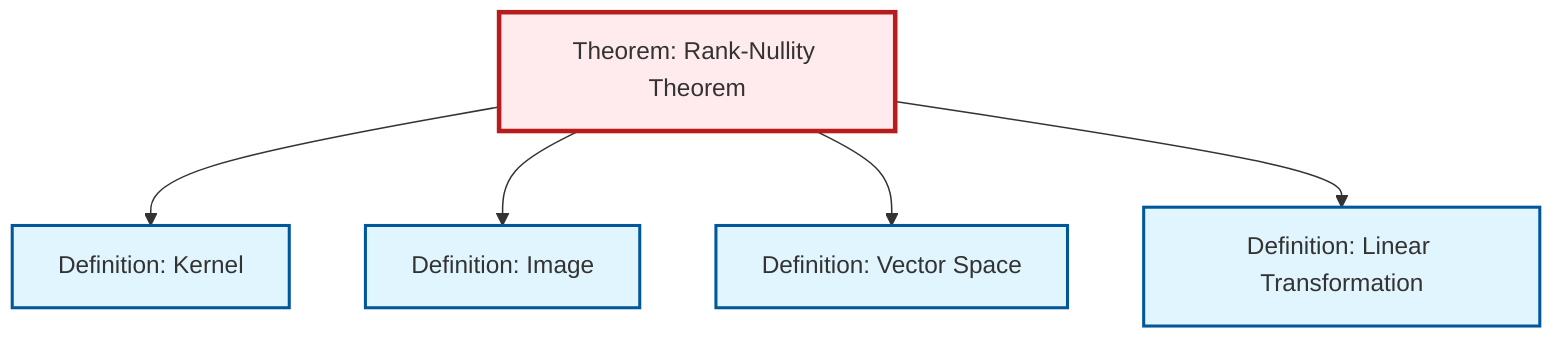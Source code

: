 graph TD
    classDef definition fill:#e1f5fe,stroke:#01579b,stroke-width:2px
    classDef theorem fill:#f3e5f5,stroke:#4a148c,stroke-width:2px
    classDef axiom fill:#fff3e0,stroke:#e65100,stroke-width:2px
    classDef example fill:#e8f5e9,stroke:#1b5e20,stroke-width:2px
    classDef current fill:#ffebee,stroke:#b71c1c,stroke-width:3px
    thm-rank-nullity["Theorem: Rank-Nullity Theorem"]:::theorem
    def-kernel["Definition: Kernel"]:::definition
    def-vector-space["Definition: Vector Space"]:::definition
    def-image["Definition: Image"]:::definition
    def-linear-transformation["Definition: Linear Transformation"]:::definition
    thm-rank-nullity --> def-kernel
    thm-rank-nullity --> def-image
    thm-rank-nullity --> def-vector-space
    thm-rank-nullity --> def-linear-transformation
    class thm-rank-nullity current